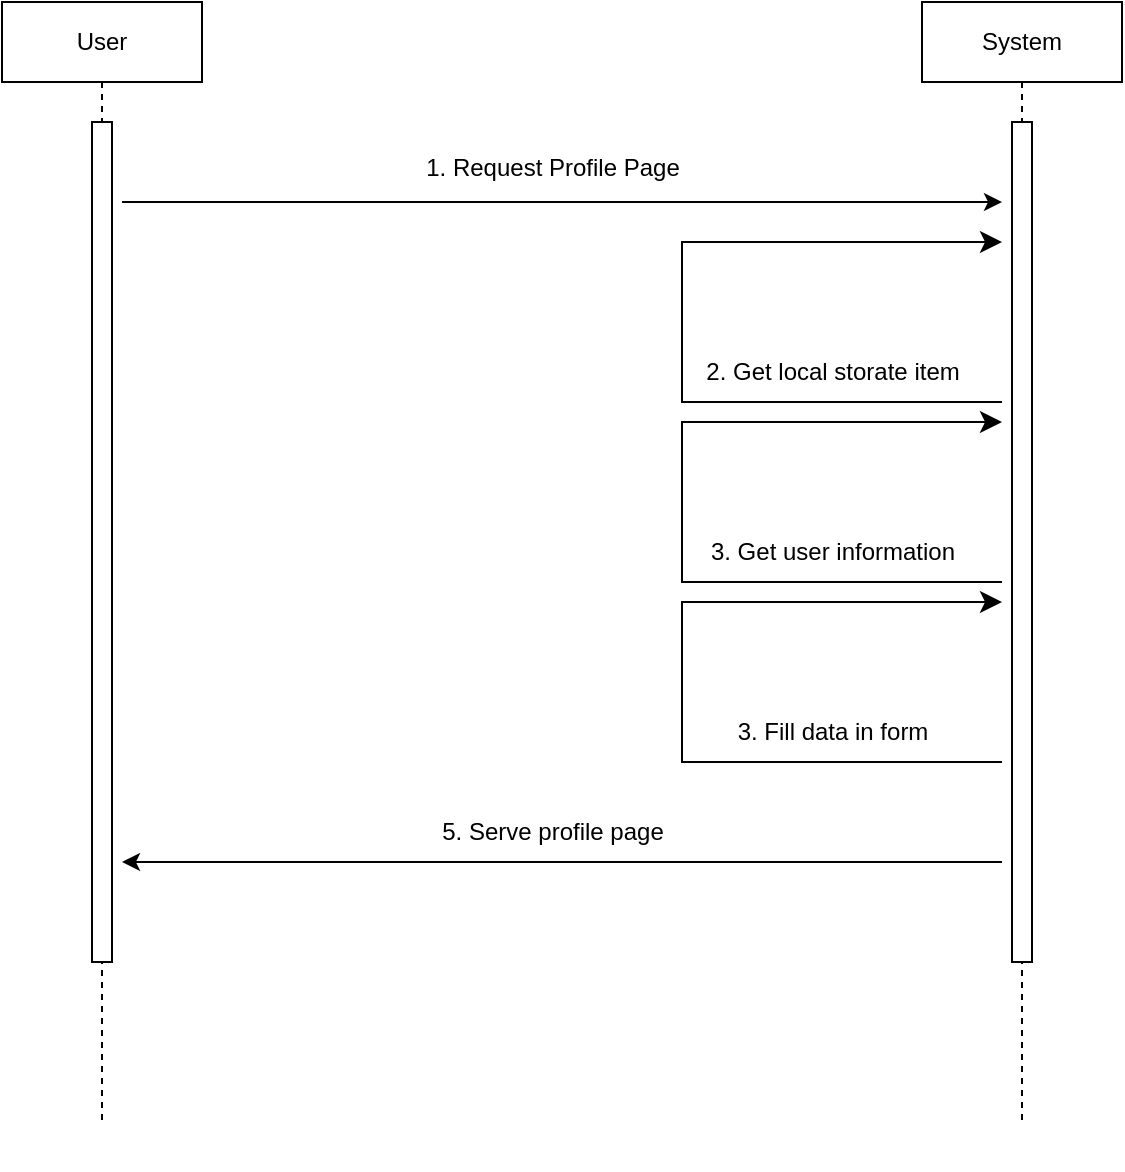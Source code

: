 <mxfile version="21.2.1" type="device">
  <diagram name="Page-1" id="8ZAPXeODc_L2-u0rCT4R">
    <mxGraphModel dx="1528" dy="882" grid="1" gridSize="10" guides="1" tooltips="1" connect="1" arrows="1" fold="1" page="1" pageScale="1" pageWidth="850" pageHeight="1100" math="0" shadow="0">
      <root>
        <mxCell id="0" />
        <mxCell id="1" parent="0" />
        <mxCell id="MdbTysl1oGW9tIW2LBTD-1" value="User" style="shape=umlLifeline;perimeter=lifelinePerimeter;whiteSpace=wrap;html=1;container=1;dropTarget=0;collapsible=0;recursiveResize=0;outlineConnect=0;portConstraint=eastwest;newEdgeStyle={&quot;edgeStyle&quot;:&quot;elbowEdgeStyle&quot;,&quot;elbow&quot;:&quot;vertical&quot;,&quot;curved&quot;:0,&quot;rounded&quot;:0};" vertex="1" parent="1">
          <mxGeometry x="160" y="40" width="100" height="560" as="geometry" />
        </mxCell>
        <mxCell id="MdbTysl1oGW9tIW2LBTD-3" value="" style="html=1;points=[];perimeter=orthogonalPerimeter;outlineConnect=0;targetShapes=umlLifeline;portConstraint=eastwest;newEdgeStyle={&quot;edgeStyle&quot;:&quot;elbowEdgeStyle&quot;,&quot;elbow&quot;:&quot;vertical&quot;,&quot;curved&quot;:0,&quot;rounded&quot;:0};" vertex="1" parent="MdbTysl1oGW9tIW2LBTD-1">
          <mxGeometry x="45" y="60" width="10" height="420" as="geometry" />
        </mxCell>
        <mxCell id="MdbTysl1oGW9tIW2LBTD-2" value="System" style="shape=umlLifeline;perimeter=lifelinePerimeter;whiteSpace=wrap;html=1;container=1;dropTarget=0;collapsible=0;recursiveResize=0;outlineConnect=0;portConstraint=eastwest;newEdgeStyle={&quot;edgeStyle&quot;:&quot;elbowEdgeStyle&quot;,&quot;elbow&quot;:&quot;vertical&quot;,&quot;curved&quot;:0,&quot;rounded&quot;:0};" vertex="1" parent="1">
          <mxGeometry x="620" y="40" width="100" height="560" as="geometry" />
        </mxCell>
        <mxCell id="MdbTysl1oGW9tIW2LBTD-4" value="" style="html=1;points=[];perimeter=orthogonalPerimeter;outlineConnect=0;targetShapes=umlLifeline;portConstraint=eastwest;newEdgeStyle={&quot;edgeStyle&quot;:&quot;elbowEdgeStyle&quot;,&quot;elbow&quot;:&quot;vertical&quot;,&quot;curved&quot;:0,&quot;rounded&quot;:0};" vertex="1" parent="MdbTysl1oGW9tIW2LBTD-2">
          <mxGeometry x="45" y="60" width="10" height="420" as="geometry" />
        </mxCell>
        <mxCell id="MdbTysl1oGW9tIW2LBTD-8" value="" style="endArrow=classic;html=1;rounded=0;" edge="1" parent="1">
          <mxGeometry width="50" height="50" relative="1" as="geometry">
            <mxPoint x="220" y="140" as="sourcePoint" />
            <mxPoint x="660" y="140" as="targetPoint" />
          </mxGeometry>
        </mxCell>
        <mxCell id="MdbTysl1oGW9tIW2LBTD-9" value="1. Request Profile Page" style="text;html=1;align=center;verticalAlign=middle;resizable=0;points=[];autosize=1;strokeColor=none;fillColor=none;" vertex="1" parent="1">
          <mxGeometry x="360" y="108" width="150" height="30" as="geometry" />
        </mxCell>
        <mxCell id="MdbTysl1oGW9tIW2LBTD-12" value="" style="edgeStyle=elbowEdgeStyle;elbow=horizontal;endArrow=classic;html=1;curved=0;rounded=0;endSize=8;startSize=8;" edge="1" parent="1">
          <mxGeometry width="50" height="50" relative="1" as="geometry">
            <mxPoint x="660" y="240" as="sourcePoint" />
            <mxPoint x="660" y="160" as="targetPoint" />
            <Array as="points">
              <mxPoint x="500" y="180" />
            </Array>
          </mxGeometry>
        </mxCell>
        <mxCell id="MdbTysl1oGW9tIW2LBTD-13" value="2. Get local storate item" style="text;html=1;align=center;verticalAlign=middle;resizable=0;points=[];autosize=1;strokeColor=none;fillColor=none;" vertex="1" parent="1">
          <mxGeometry x="500" y="210" width="150" height="30" as="geometry" />
        </mxCell>
        <mxCell id="MdbTysl1oGW9tIW2LBTD-14" value="" style="edgeStyle=elbowEdgeStyle;elbow=horizontal;endArrow=classic;html=1;curved=0;rounded=0;endSize=8;startSize=8;" edge="1" parent="1">
          <mxGeometry width="50" height="50" relative="1" as="geometry">
            <mxPoint x="660" y="330" as="sourcePoint" />
            <mxPoint x="660" y="250" as="targetPoint" />
            <Array as="points">
              <mxPoint x="500" y="270" />
            </Array>
          </mxGeometry>
        </mxCell>
        <mxCell id="MdbTysl1oGW9tIW2LBTD-15" value="3. Get user information" style="text;html=1;align=center;verticalAlign=middle;resizable=0;points=[];autosize=1;strokeColor=none;fillColor=none;" vertex="1" parent="1">
          <mxGeometry x="500" y="300" width="150" height="30" as="geometry" />
        </mxCell>
        <mxCell id="MdbTysl1oGW9tIW2LBTD-18" value="" style="endArrow=classic;html=1;rounded=0;" edge="1" parent="1">
          <mxGeometry width="50" height="50" relative="1" as="geometry">
            <mxPoint x="660" y="470" as="sourcePoint" />
            <mxPoint x="220" y="470" as="targetPoint" />
          </mxGeometry>
        </mxCell>
        <mxCell id="MdbTysl1oGW9tIW2LBTD-19" value="5. Serve profile page" style="text;html=1;align=center;verticalAlign=middle;resizable=0;points=[];autosize=1;strokeColor=none;fillColor=none;" vertex="1" parent="1">
          <mxGeometry x="370" y="440" width="130" height="30" as="geometry" />
        </mxCell>
        <mxCell id="MdbTysl1oGW9tIW2LBTD-20" value="" style="edgeStyle=elbowEdgeStyle;elbow=horizontal;endArrow=classic;html=1;curved=0;rounded=0;endSize=8;startSize=8;" edge="1" parent="1">
          <mxGeometry width="50" height="50" relative="1" as="geometry">
            <mxPoint x="660" y="420" as="sourcePoint" />
            <mxPoint x="660" y="340" as="targetPoint" />
            <Array as="points">
              <mxPoint x="500" y="360" />
            </Array>
          </mxGeometry>
        </mxCell>
        <mxCell id="MdbTysl1oGW9tIW2LBTD-21" value="3. Fill data in form" style="text;html=1;align=center;verticalAlign=middle;resizable=0;points=[];autosize=1;strokeColor=none;fillColor=none;" vertex="1" parent="1">
          <mxGeometry x="515" y="390" width="120" height="30" as="geometry" />
        </mxCell>
        <mxCell id="MdbTysl1oGW9tIW2LBTD-22" value="" style="shape=image;html=1;verticalAlign=top;verticalLabelPosition=bottom;labelBackgroundColor=#ffffff;imageAspect=0;aspect=fixed;image=https://cdn0.iconfinder.com/data/icons/evericons-16px/16/x-128.png" vertex="1" parent="1">
          <mxGeometry x="183" y="570" width="54" height="54" as="geometry" />
        </mxCell>
        <mxCell id="MdbTysl1oGW9tIW2LBTD-23" value="" style="shape=image;html=1;verticalAlign=top;verticalLabelPosition=bottom;labelBackgroundColor=#ffffff;imageAspect=0;aspect=fixed;image=https://cdn0.iconfinder.com/data/icons/evericons-16px/16/x-128.png" vertex="1" parent="1">
          <mxGeometry x="643" y="570" width="54" height="54" as="geometry" />
        </mxCell>
      </root>
    </mxGraphModel>
  </diagram>
</mxfile>
